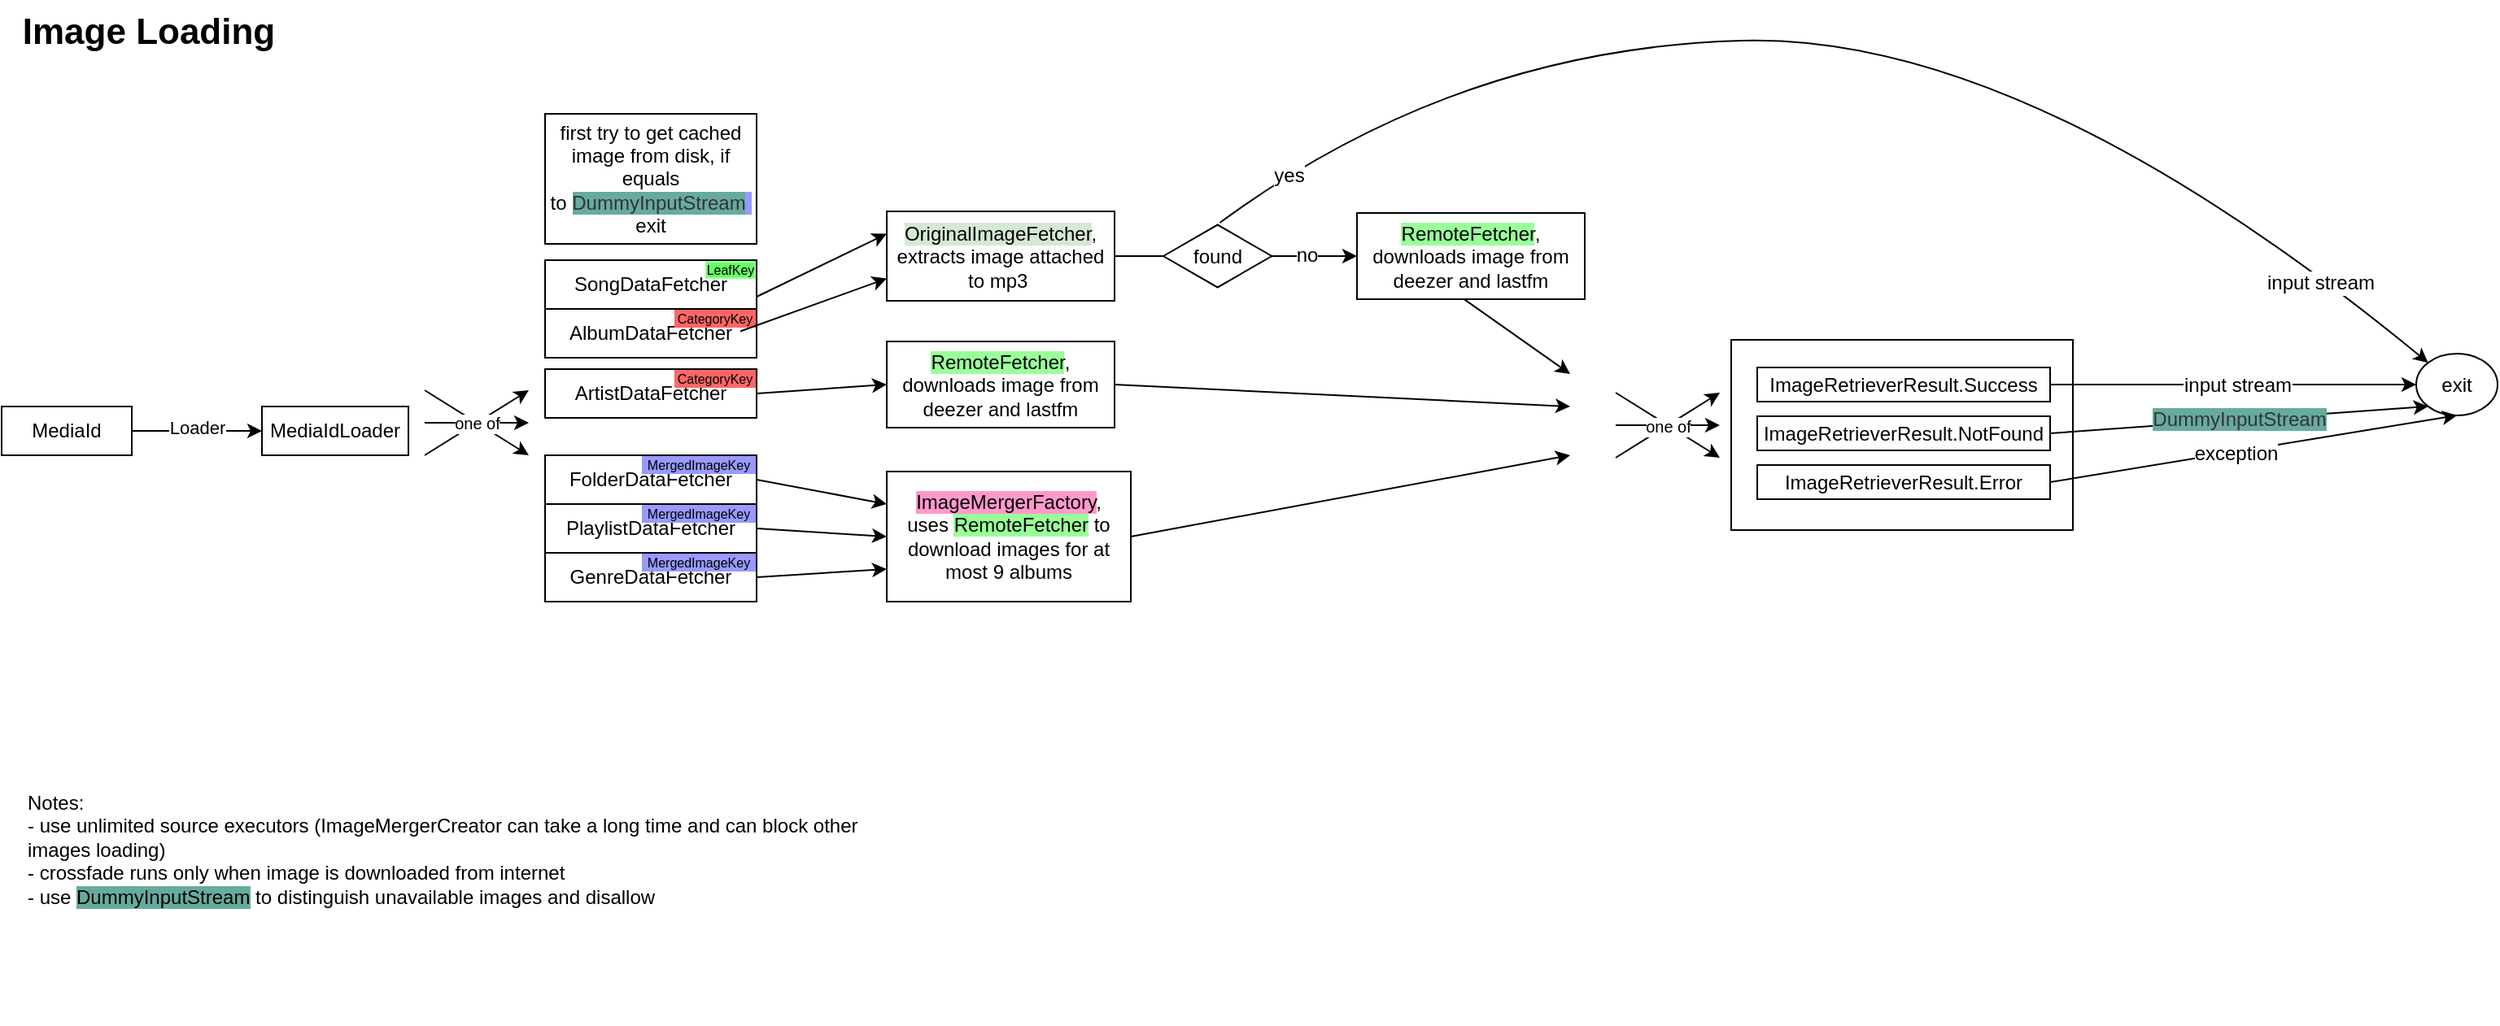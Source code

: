 <mxfile version="20.4.1" type="device"><diagram id="aiW_JIeYXGi6S6343oLN" name="Pagina-1"><mxGraphModel dx="2034" dy="814" grid="1" gridSize="10" guides="1" tooltips="1" connect="1" arrows="1" fold="1" page="1" pageScale="1" pageWidth="827" pageHeight="1169" math="0" shadow="0"><root><mxCell id="0"/><mxCell id="1" parent="0"/><mxCell id="S8QPIlZao91O1DZ2G5PY-82" value="" style="rounded=0;whiteSpace=wrap;html=1;shadow=0;labelBackgroundColor=#FFFFFF;strokeColor=#000000;fontSize=12;fontColor=#000000;fillColor=#FFFFFF;" vertex="1" parent="1"><mxGeometry x="1089" y="269" width="210" height="117" as="geometry"/></mxCell><mxCell id="S8QPIlZao91O1DZ2G5PY-3" style="edgeStyle=orthogonalEdgeStyle;rounded=0;orthogonalLoop=1;jettySize=auto;html=1;entryX=0;entryY=0.5;entryDx=0;entryDy=0;" edge="1" parent="1" source="S8QPIlZao91O1DZ2G5PY-1" target="S8QPIlZao91O1DZ2G5PY-2"><mxGeometry relative="1" as="geometry"/></mxCell><mxCell id="S8QPIlZao91O1DZ2G5PY-4" value="Loader" style="edgeLabel;html=1;align=center;verticalAlign=middle;resizable=0;points=[];" vertex="1" connectable="0" parent="S8QPIlZao91O1DZ2G5PY-3"><mxGeometry y="2" relative="1" as="geometry"><mxPoint as="offset"/></mxGeometry></mxCell><mxCell id="S8QPIlZao91O1DZ2G5PY-1" value="MediaId" style="rounded=0;whiteSpace=wrap;html=1;" vertex="1" parent="1"><mxGeometry x="26" y="310" width="80" height="30" as="geometry"/></mxCell><mxCell id="S8QPIlZao91O1DZ2G5PY-2" value="MediaIdLoader" style="rounded=0;whiteSpace=wrap;html=1;" vertex="1" parent="1"><mxGeometry x="186" y="310" width="90" height="30" as="geometry"/></mxCell><mxCell id="S8QPIlZao91O1DZ2G5PY-7" value="Notes:&lt;br&gt;- use unlimited source executors (ImageMergerCreator can take a long time and can block other images loading)&lt;br&gt;- crossfade runs only when image is downloaded from internet&lt;br&gt;- use &lt;span style=&quot;background-color: rgb(103, 171, 159);&quot;&gt;DummyInputStream&lt;/span&gt;&lt;span style=&quot;background-color: rgb(255, 255, 255);&quot;&gt; to distinguish unavailable images and disallow&amp;nbsp;&lt;/span&gt;" style="text;html=1;strokeColor=none;fillColor=none;align=left;verticalAlign=top;whiteSpace=wrap;rounded=0;" vertex="1" parent="1"><mxGeometry x="40" y="540" width="520" height="150" as="geometry"/></mxCell><mxCell id="S8QPIlZao91O1DZ2G5PY-11" value="AlbumDataFetcher" style="rounded=0;whiteSpace=wrap;html=1;" vertex="1" parent="1"><mxGeometry x="360" y="250" width="130" height="30" as="geometry"/></mxCell><mxCell id="S8QPIlZao91O1DZ2G5PY-12" value="ArtistDataFetcher" style="rounded=0;whiteSpace=wrap;html=1;" vertex="1" parent="1"><mxGeometry x="360" y="287" width="130" height="30" as="geometry"/></mxCell><mxCell id="S8QPIlZao91O1DZ2G5PY-13" value="SongDataFetcher" style="rounded=0;whiteSpace=wrap;html=1;" vertex="1" parent="1"><mxGeometry x="360" y="220" width="130" height="30" as="geometry"/></mxCell><mxCell id="S8QPIlZao91O1DZ2G5PY-14" value="FolderDataFetcher" style="rounded=0;whiteSpace=wrap;html=1;" vertex="1" parent="1"><mxGeometry x="360" y="340" width="130" height="30" as="geometry"/></mxCell><mxCell id="S8QPIlZao91O1DZ2G5PY-15" value="PlaylistDataFetcher" style="rounded=0;whiteSpace=wrap;html=1;" vertex="1" parent="1"><mxGeometry x="360" y="370" width="130" height="30" as="geometry"/></mxCell><mxCell id="S8QPIlZao91O1DZ2G5PY-16" value="GenreDataFetcher" style="rounded=0;whiteSpace=wrap;html=1;" vertex="1" parent="1"><mxGeometry x="360" y="400" width="130" height="30" as="geometry"/></mxCell><mxCell id="S8QPIlZao91O1DZ2G5PY-20" value="LeafKey" style="rounded=0;whiteSpace=wrap;html=1;strokeColor=#99FF99;fillColor=#66FF66;fontSize=8;" vertex="1" parent="1"><mxGeometry x="459" y="221" width="30" height="10" as="geometry"/></mxCell><mxCell id="S8QPIlZao91O1DZ2G5PY-21" value="CategoryKey" style="rounded=0;whiteSpace=wrap;html=1;strokeColor=#FF6666;fillColor=#FF6666;fontSize=8;" vertex="1" parent="1"><mxGeometry x="440" y="251" width="49" height="10" as="geometry"/></mxCell><mxCell id="S8QPIlZao91O1DZ2G5PY-22" value="CategoryKey" style="rounded=0;whiteSpace=wrap;html=1;strokeColor=#FF6666;fillColor=#FF6666;fontSize=8;" vertex="1" parent="1"><mxGeometry x="440" y="288" width="49" height="10" as="geometry"/></mxCell><mxCell id="S8QPIlZao91O1DZ2G5PY-23" value="MergedImageKey" style="rounded=0;whiteSpace=wrap;html=1;strokeColor=#9999FF;fillColor=#9999FF;fontSize=8;" vertex="1" parent="1"><mxGeometry x="420" y="341" width="69" height="10" as="geometry"/></mxCell><mxCell id="S8QPIlZao91O1DZ2G5PY-24" value="MergedImageKey" style="rounded=0;whiteSpace=wrap;html=1;strokeColor=#9999FF;fillColor=#9999FF;fontSize=8;" vertex="1" parent="1"><mxGeometry x="420" y="371" width="69" height="10" as="geometry"/></mxCell><mxCell id="S8QPIlZao91O1DZ2G5PY-25" value="MergedImageKey" style="rounded=0;whiteSpace=wrap;html=1;strokeColor=#9999FF;fillColor=#9999FF;fontSize=8;" vertex="1" parent="1"><mxGeometry x="420" y="401" width="69" height="10" as="geometry"/></mxCell><mxCell id="S8QPIlZao91O1DZ2G5PY-26" value="first try to get cached image from disk, if equals to&amp;nbsp;&lt;font style=&quot;background-color: rgb(103, 171, 159);&quot; color=&quot;#333333&quot;&gt;DummyInputStream&lt;/font&gt;&lt;font style=&quot;background-color: rgb(153, 153, 255);&quot; color=&quot;#333333&quot;&gt;&amp;nbsp;&lt;/font&gt;&lt;font style=&quot;background-color: rgb(153, 153, 255);&quot; color=&quot;#333333&quot;&gt;&lt;br&gt;&lt;/font&gt;exit" style="rounded=0;whiteSpace=wrap;html=1;strokeColor=#000000;fontSize=12;fillColor=#FFFFFF;shadow=0;" vertex="1" parent="1"><mxGeometry x="360" y="130" width="130" height="80" as="geometry"/></mxCell><mxCell id="S8QPIlZao91O1DZ2G5PY-28" value="" style="endArrow=classic;html=1;rounded=0;fontSize=8;" edge="1" parent="1"><mxGeometry width="50" height="50" relative="1" as="geometry"><mxPoint x="286" y="300" as="sourcePoint"/><mxPoint x="350" y="340" as="targetPoint"/></mxGeometry></mxCell><mxCell id="S8QPIlZao91O1DZ2G5PY-29" value="" style="endArrow=classic;html=1;rounded=0;fontSize=8;" edge="1" parent="1"><mxGeometry width="50" height="50" relative="1" as="geometry"><mxPoint x="286" y="340" as="sourcePoint"/><mxPoint x="350" y="300" as="targetPoint"/></mxGeometry></mxCell><mxCell id="S8QPIlZao91O1DZ2G5PY-27" value="one of" style="endArrow=classic;html=1;rounded=0;fontSize=10;" edge="1" parent="1"><mxGeometry width="50" height="50" relative="1" as="geometry"><mxPoint x="286" y="320" as="sourcePoint"/><mxPoint x="350" y="320" as="targetPoint"/></mxGeometry></mxCell><mxCell id="S8QPIlZao91O1DZ2G5PY-31" value="&lt;font color=&quot;#000000&quot;&gt;&lt;span style=&quot;background-color: rgb(213, 232, 212);&quot;&gt;OriginalImageFetcher&lt;/span&gt;, extracts image attached to mp3&amp;nbsp;&lt;/font&gt;" style="rounded=0;whiteSpace=wrap;html=1;shadow=0;labelBackgroundColor=#FFFFFF;strokeColor=#000000;fontSize=12;fontColor=#FFFFFF;fillColor=#FFFFFF;" vertex="1" parent="1"><mxGeometry x="570" y="190" width="140" height="55" as="geometry"/></mxCell><mxCell id="S8QPIlZao91O1DZ2G5PY-33" value="" style="endArrow=classic;html=1;rounded=0;fontSize=12;fontColor=#000000;exitX=1;exitY=0.75;exitDx=0;exitDy=0;entryX=0;entryY=0.25;entryDx=0;entryDy=0;" edge="1" parent="1" source="S8QPIlZao91O1DZ2G5PY-13" target="S8QPIlZao91O1DZ2G5PY-31"><mxGeometry width="50" height="50" relative="1" as="geometry"><mxPoint x="600" y="380" as="sourcePoint"/><mxPoint x="650" y="330" as="targetPoint"/></mxGeometry></mxCell><mxCell id="S8QPIlZao91O1DZ2G5PY-34" value="" style="endArrow=classic;html=1;rounded=0;fontSize=12;fontColor=#000000;exitX=1;exitY=0.75;exitDx=0;exitDy=0;entryX=0;entryY=0.75;entryDx=0;entryDy=0;" edge="1" parent="1" target="S8QPIlZao91O1DZ2G5PY-31"><mxGeometry width="50" height="50" relative="1" as="geometry"><mxPoint x="480" y="263.75" as="sourcePoint"/><mxPoint x="570" y="230" as="targetPoint"/></mxGeometry></mxCell><mxCell id="S8QPIlZao91O1DZ2G5PY-39" value="" style="endArrow=classic;html=1;rounded=0;fontSize=12;fontColor=#000000;exitX=1;exitY=0.5;exitDx=0;exitDy=0;entryX=0;entryY=0.5;entryDx=0;entryDy=0;" edge="1" parent="1" source="S8QPIlZao91O1DZ2G5PY-12" target="S8QPIlZao91O1DZ2G5PY-57"><mxGeometry width="50" height="50" relative="1" as="geometry"><mxPoint x="600" y="380" as="sourcePoint"/><mxPoint x="570" y="203.5" as="targetPoint"/></mxGeometry></mxCell><mxCell id="S8QPIlZao91O1DZ2G5PY-41" value="&lt;span style=&quot;background-color: rgb(255, 153, 204);&quot;&gt;ImageMergerFactory&lt;/span&gt;, uses&amp;nbsp;&lt;span style=&quot;background-color: rgb(153, 255, 153);&quot;&gt;RemoteFetcher&lt;/span&gt;&amp;nbsp;to download images for at most 9 albums" style="rounded=0;whiteSpace=wrap;html=1;shadow=0;labelBackgroundColor=#FFFFFF;strokeColor=#000000;fontSize=12;fontColor=#000000;fillColor=#FFFFFF;" vertex="1" parent="1"><mxGeometry x="570" y="350" width="150" height="80" as="geometry"/></mxCell><mxCell id="S8QPIlZao91O1DZ2G5PY-42" value="" style="endArrow=classic;html=1;rounded=0;fontSize=12;fontColor=#000000;exitX=1;exitY=0.5;exitDx=0;exitDy=0;entryX=0;entryY=0.25;entryDx=0;entryDy=0;" edge="1" parent="1" source="S8QPIlZao91O1DZ2G5PY-14" target="S8QPIlZao91O1DZ2G5PY-41"><mxGeometry width="50" height="50" relative="1" as="geometry"><mxPoint x="490" y="273.75" as="sourcePoint"/><mxPoint x="580" y="226.25" as="targetPoint"/></mxGeometry></mxCell><mxCell id="S8QPIlZao91O1DZ2G5PY-44" value="" style="endArrow=classic;html=1;rounded=0;fontSize=12;fontColor=#000000;exitX=1;exitY=0.5;exitDx=0;exitDy=0;entryX=0;entryY=0.75;entryDx=0;entryDy=0;" edge="1" parent="1" source="S8QPIlZao91O1DZ2G5PY-16" target="S8QPIlZao91O1DZ2G5PY-41"><mxGeometry width="50" height="50" relative="1" as="geometry"><mxPoint x="490" y="365" as="sourcePoint"/><mxPoint x="580" y="400" as="targetPoint"/></mxGeometry></mxCell><mxCell id="S8QPIlZao91O1DZ2G5PY-46" value="" style="endArrow=classic;html=1;rounded=0;fontSize=12;fontColor=#000000;exitX=1;exitY=0.5;exitDx=0;exitDy=0;entryX=0;entryY=0.5;entryDx=0;entryDy=0;" edge="1" parent="1" source="S8QPIlZao91O1DZ2G5PY-15" target="S8QPIlZao91O1DZ2G5PY-41"><mxGeometry width="50" height="50" relative="1" as="geometry"><mxPoint x="490" y="365" as="sourcePoint"/><mxPoint x="550" y="390" as="targetPoint"/></mxGeometry></mxCell><mxCell id="S8QPIlZao91O1DZ2G5PY-57" value="&lt;font color=&quot;#000000&quot;&gt;&lt;span style=&quot;background-color: rgb(153, 255, 153);&quot;&gt;RemoteFetcher&lt;/span&gt;, downloads image from deezer and lastfm&lt;/font&gt;" style="rounded=0;whiteSpace=wrap;html=1;shadow=0;labelBackgroundColor=#FFFFFF;strokeColor=#000000;fontSize=12;fontColor=#FFFFFF;fillColor=#FFFFFF;" vertex="1" parent="1"><mxGeometry x="570" y="270" width="140" height="53" as="geometry"/></mxCell><mxCell id="S8QPIlZao91O1DZ2G5PY-58" value="&lt;font color=&quot;#000000&quot;&gt;&lt;span style=&quot;background-color: rgb(153, 255, 153);&quot;&gt;RemoteFetcher&lt;/span&gt;, downloads image from deezer and lastfm&lt;/font&gt;" style="rounded=0;whiteSpace=wrap;html=1;shadow=0;labelBackgroundColor=#FFFFFF;strokeColor=#000000;fontSize=12;fontColor=#FFFFFF;fillColor=#FFFFFF;" vertex="1" parent="1"><mxGeometry x="859" y="191" width="140" height="53" as="geometry"/></mxCell><mxCell id="S8QPIlZao91O1DZ2G5PY-79" value="ImageRetrieverResult.Success" style="rounded=0;whiteSpace=wrap;html=1;shadow=0;labelBackgroundColor=#FFFFFF;strokeColor=#000000;fontSize=12;fontColor=#000000;fillColor=#FFFFFF;" vertex="1" parent="1"><mxGeometry x="1105" y="286" width="180" height="21" as="geometry"/></mxCell><mxCell id="S8QPIlZao91O1DZ2G5PY-80" value="ImageRetrieverResult.NotFound" style="rounded=0;whiteSpace=wrap;html=1;shadow=0;labelBackgroundColor=#FFFFFF;strokeColor=#000000;fontSize=12;fontColor=#000000;fillColor=#FFFFFF;" vertex="1" parent="1"><mxGeometry x="1105" y="316" width="180" height="21" as="geometry"/></mxCell><mxCell id="S8QPIlZao91O1DZ2G5PY-81" value="ImageRetrieverResult.Error" style="rounded=0;whiteSpace=wrap;html=1;shadow=0;labelBackgroundColor=#FFFFFF;strokeColor=#000000;fontSize=12;fontColor=#000000;fillColor=#FFFFFF;" vertex="1" parent="1"><mxGeometry x="1105" y="346" width="180" height="21" as="geometry"/></mxCell><mxCell id="S8QPIlZao91O1DZ2G5PY-83" value="" style="endArrow=classic;html=1;rounded=0;fontSize=8;" edge="1" parent="1"><mxGeometry width="50" height="50" relative="1" as="geometry"><mxPoint x="1018" y="301.5" as="sourcePoint"/><mxPoint x="1082" y="341.5" as="targetPoint"/></mxGeometry></mxCell><mxCell id="S8QPIlZao91O1DZ2G5PY-84" value="" style="endArrow=classic;html=1;rounded=0;fontSize=8;" edge="1" parent="1"><mxGeometry width="50" height="50" relative="1" as="geometry"><mxPoint x="1018" y="341.5" as="sourcePoint"/><mxPoint x="1082" y="301.5" as="targetPoint"/></mxGeometry></mxCell><mxCell id="S8QPIlZao91O1DZ2G5PY-85" value="one of" style="endArrow=classic;html=1;rounded=0;fontSize=10;" edge="1" parent="1"><mxGeometry width="50" height="50" relative="1" as="geometry"><mxPoint x="1018" y="321.5" as="sourcePoint"/><mxPoint x="1082" y="321.5" as="targetPoint"/></mxGeometry></mxCell><mxCell id="S8QPIlZao91O1DZ2G5PY-86" value="" style="endArrow=classic;html=1;rounded=0;fontSize=12;fontColor=#000000;exitX=1;exitY=0.5;exitDx=0;exitDy=0;entryX=0;entryY=0.5;entryDx=0;entryDy=0;" edge="1" parent="1" source="S8QPIlZao91O1DZ2G5PY-31" target="S8QPIlZao91O1DZ2G5PY-58"><mxGeometry width="50" height="50" relative="1" as="geometry"><mxPoint x="870" y="390" as="sourcePoint"/><mxPoint x="920" y="340" as="targetPoint"/></mxGeometry></mxCell><mxCell id="S8QPIlZao91O1DZ2G5PY-91" value="no" style="edgeLabel;html=1;align=center;verticalAlign=middle;resizable=0;points=[];fontSize=12;fontColor=#000000;" vertex="1" connectable="0" parent="S8QPIlZao91O1DZ2G5PY-86"><mxGeometry x="0.731" y="-1" relative="1" as="geometry"><mxPoint x="-11" y="-2" as="offset"/></mxGeometry></mxCell><mxCell id="S8QPIlZao91O1DZ2G5PY-87" value="" style="endArrow=classic;html=1;rounded=0;fontSize=12;fontColor=#000000;exitX=1;exitY=0.5;exitDx=0;exitDy=0;" edge="1" parent="1" source="S8QPIlZao91O1DZ2G5PY-57"><mxGeometry width="50" height="50" relative="1" as="geometry"><mxPoint x="870" y="390" as="sourcePoint"/><mxPoint x="990" y="310" as="targetPoint"/></mxGeometry></mxCell><mxCell id="S8QPIlZao91O1DZ2G5PY-88" value="" style="endArrow=classic;html=1;rounded=0;fontSize=12;fontColor=#000000;exitX=1;exitY=0.5;exitDx=0;exitDy=0;" edge="1" parent="1" source="S8QPIlZao91O1DZ2G5PY-41"><mxGeometry width="50" height="50" relative="1" as="geometry"><mxPoint x="790" y="370" as="sourcePoint"/><mxPoint x="990" y="340" as="targetPoint"/></mxGeometry></mxCell><mxCell id="S8QPIlZao91O1DZ2G5PY-89" value="" style="endArrow=classic;html=1;rounded=0;fontSize=12;fontColor=#000000;exitX=0.472;exitY=1.003;exitDx=0;exitDy=0;exitPerimeter=0;" edge="1" parent="1" source="S8QPIlZao91O1DZ2G5PY-58"><mxGeometry width="50" height="50" relative="1" as="geometry"><mxPoint x="990" y="370" as="sourcePoint"/><mxPoint x="990" y="290" as="targetPoint"/></mxGeometry></mxCell><mxCell id="S8QPIlZao91O1DZ2G5PY-90" value="found" style="html=1;whiteSpace=wrap;aspect=fixed;shape=isoRectangle;shadow=0;labelBackgroundColor=#FFFFFF;strokeColor=#000000;fontSize=12;fontColor=#000000;fillColor=#FFFFFF;" vertex="1" parent="1"><mxGeometry x="740" y="197.5" width="66.66" height="40" as="geometry"/></mxCell><mxCell id="S8QPIlZao91O1DZ2G5PY-92" value="exit" style="ellipse;whiteSpace=wrap;html=1;shadow=0;labelBackgroundColor=#FFFFFF;strokeColor=#000000;fontSize=12;fontColor=#000000;fillColor=#FFFFFF;" vertex="1" parent="1"><mxGeometry x="1510" y="277.5" width="50" height="38" as="geometry"/></mxCell><mxCell id="S8QPIlZao91O1DZ2G5PY-93" value="" style="curved=1;endArrow=classic;html=1;rounded=0;fontSize=12;fontColor=#000000;exitX=0.52;exitY=-0.012;exitDx=0;exitDy=0;exitPerimeter=0;entryX=0;entryY=0;entryDx=0;entryDy=0;" edge="1" parent="1" source="S8QPIlZao91O1DZ2G5PY-90" target="S8QPIlZao91O1DZ2G5PY-92"><mxGeometry width="50" height="50" relative="1" as="geometry"><mxPoint x="1010" y="280" as="sourcePoint"/><mxPoint x="1060" y="230" as="targetPoint"/><Array as="points"><mxPoint x="920" y="90"/><mxPoint x="1270" y="80"/></Array></mxGeometry></mxCell><mxCell id="S8QPIlZao91O1DZ2G5PY-94" value="yes" style="edgeLabel;html=1;align=center;verticalAlign=middle;resizable=0;points=[];fontSize=12;fontColor=#000000;" vertex="1" connectable="0" parent="S8QPIlZao91O1DZ2G5PY-93"><mxGeometry x="-0.88" y="-2" relative="1" as="geometry"><mxPoint y="-1" as="offset"/></mxGeometry></mxCell><mxCell id="S8QPIlZao91O1DZ2G5PY-96" value="input stream" style="edgeLabel;html=1;align=center;verticalAlign=middle;resizable=0;points=[];fontSize=12;fontColor=#000000;" vertex="1" connectable="0" parent="S8QPIlZao91O1DZ2G5PY-93"><mxGeometry x="0.806" y="-4" relative="1" as="geometry"><mxPoint as="offset"/></mxGeometry></mxCell><mxCell id="S8QPIlZao91O1DZ2G5PY-95" value="" style="endArrow=classic;html=1;rounded=0;fontSize=12;fontColor=#000000;exitX=1;exitY=0.5;exitDx=0;exitDy=0;entryX=0;entryY=0.5;entryDx=0;entryDy=0;" edge="1" parent="1" source="S8QPIlZao91O1DZ2G5PY-79" target="S8QPIlZao91O1DZ2G5PY-92"><mxGeometry width="50" height="50" relative="1" as="geometry"><mxPoint x="1340" y="320" as="sourcePoint"/><mxPoint x="1390" y="270" as="targetPoint"/></mxGeometry></mxCell><mxCell id="S8QPIlZao91O1DZ2G5PY-97" value="input stream" style="edgeLabel;html=1;align=center;verticalAlign=middle;resizable=0;points=[];fontSize=12;fontColor=#000000;" vertex="1" connectable="0" parent="S8QPIlZao91O1DZ2G5PY-95"><mxGeometry x="0.016" relative="1" as="geometry"><mxPoint as="offset"/></mxGeometry></mxCell><mxCell id="S8QPIlZao91O1DZ2G5PY-98" value="" style="endArrow=classic;html=1;rounded=0;fontSize=12;fontColor=#000000;exitX=1;exitY=0.5;exitDx=0;exitDy=0;entryX=0;entryY=1;entryDx=0;entryDy=0;" edge="1" parent="1" source="S8QPIlZao91O1DZ2G5PY-80" target="S8QPIlZao91O1DZ2G5PY-92"><mxGeometry width="50" height="50" relative="1" as="geometry"><mxPoint x="1340" y="320" as="sourcePoint"/><mxPoint x="1390" y="270" as="targetPoint"/></mxGeometry></mxCell><mxCell id="S8QPIlZao91O1DZ2G5PY-99" value="&lt;span style=&quot;color: rgb(51, 51, 51); background-color: rgb(103, 171, 159);&quot;&gt;DummyInputStream&lt;/span&gt;" style="edgeLabel;html=1;align=center;verticalAlign=middle;resizable=0;points=[];fontSize=12;fontColor=#000000;" vertex="1" connectable="0" parent="S8QPIlZao91O1DZ2G5PY-98"><mxGeometry x="-0.004" relative="1" as="geometry"><mxPoint as="offset"/></mxGeometry></mxCell><mxCell id="S8QPIlZao91O1DZ2G5PY-100" value="" style="endArrow=classic;html=1;rounded=0;fontSize=12;fontColor=#000000;exitX=1;exitY=0.5;exitDx=0;exitDy=0;entryX=0.5;entryY=1;entryDx=0;entryDy=0;" edge="1" parent="1" source="S8QPIlZao91O1DZ2G5PY-81" target="S8QPIlZao91O1DZ2G5PY-92"><mxGeometry width="50" height="50" relative="1" as="geometry"><mxPoint x="1290" y="310" as="sourcePoint"/><mxPoint x="1340" y="260" as="targetPoint"/></mxGeometry></mxCell><mxCell id="S8QPIlZao91O1DZ2G5PY-101" value="exception" style="edgeLabel;html=1;align=center;verticalAlign=middle;resizable=0;points=[];fontSize=12;fontColor=#000000;" vertex="1" connectable="0" parent="S8QPIlZao91O1DZ2G5PY-100"><mxGeometry x="-0.089" y="-1" relative="1" as="geometry"><mxPoint as="offset"/></mxGeometry></mxCell><mxCell id="S8QPIlZao91O1DZ2G5PY-102" value="Image Loading" style="text;html=1;align=center;verticalAlign=middle;resizable=0;points=[];autosize=1;strokeColor=none;fillColor=none;fontSize=22;fontColor=#000000;fontStyle=1" vertex="1" parent="1"><mxGeometry x="26" y="60" width="180" height="40" as="geometry"/></mxCell></root></mxGraphModel></diagram></mxfile>